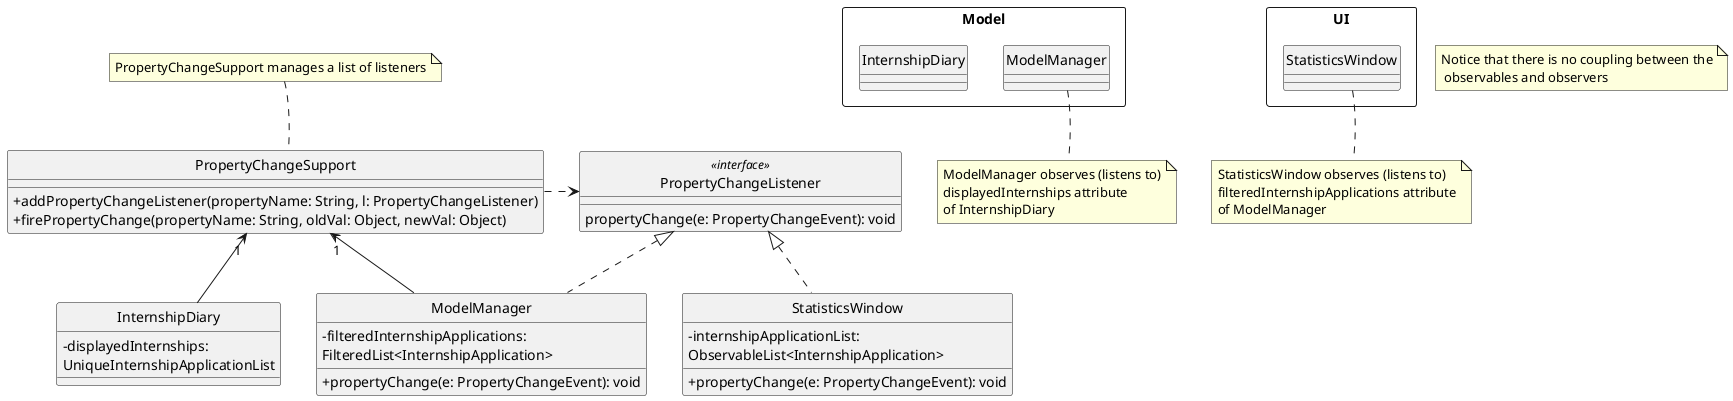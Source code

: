@startuml

hide circle
skinparam classAttributeIconSize 0

package Model <<Rectangle>> {
    class InternshipDiary
    class ModelManager
}

package UI <<Rectangle>> {
    class StatisticsWindow
}

note "PropertyChangeSupport manages a list of listeners" as manageListeners
PropertyChangeSupport .up[hidden]. manageListeners
PropertyChangeSupport .up. manageListeners

note "ModelManager observes (listens to)\ndisplayedInternships attribute\nof InternshipDiary" as modelManagerObserves
modelManagerObserves .up[hidden]. ModelManager
modelManagerObserves .up. ModelManager

note "StatisticsWindow observes (listens to)\nfilteredInternshipApplications attribute\nof ModelManager" as statisticsWindowObserves
statisticsWindowObserves .up[hidden]. StatisticsWindow
statisticsWindowObserves .up. StatisticsWindow

note "Notice that there is no coupling between the\n observables and observers" as N1


Class InternshipDiary {
    - displayedInternships: \nUniqueInternshipApplicationList
'    - changes: PropertyChangeSupport
'    + addPropertyChangeListener(ListenerPropertyType propertyType, \nPropertyChangeListener l): void
'    + firePropertyChange(ListenerPropertyType propertyType, \nObject newValue): void
}

Class ModelManager implements PropertyChangeListener {
     - filteredInternshipApplications: \nFilteredList<InternshipApplication>
'    - changes: PropertyChangeSupport
'    + addPropertyChangeListener(ListenerPropertyType propertyType, \nPropertyChangeListener l): void
'    + firePropertyChange(ListenerPropertyType propertyType, Object newValue): void
    + propertyChange(e: PropertyChangeEvent): void
'    - refreshFilteredInternshipApplications(Object newInternshipApplications)
'    - fireAllPropertyChanges(): void
}

Class StatisticsWindow implements PropertyChangeListener {
    - internshipApplicationList: \nObservableList<InternshipApplication>
    + propertyChange(e: PropertyChangeEvent): void
}

class PropertyChangeListener <<interface>> {
    propertyChange(e: PropertyChangeEvent): void
}

class PropertyChangeSupport {
    + addPropertyChangeListener(propertyName: String, l: PropertyChangeListener)
    + firePropertyChange(propertyName: String, oldVal: Object, newVal: Object)
}

InternshipDiary -up-> "1" PropertyChangeSupport
ModelManager -up-> "1" PropertyChangeSupport

PropertyChangeSupport .right.> PropertyChangeListener

'enum ListenerPropertyType <<enumeration>> {
'    DISPLAYED_INTERNSHIPS
'    FILTERED_INTERNSHIP_APPLICATIONS
'    VIEW_TYPE
'    COMPARATOR
'    PREDICATE
'    DISPLAYED_INTERNSHIP_DETAILS
'}
'
'InternshipDiary ..> ListenerPropertyType
'ModelManager ..> ListenerPropertyType

'StatisticsWindow -left- ModelManager: observes\n (listens to) >
'
'ModelManager -left- InternshipDiary: observes\n (listens to) >

'        logic.addPropertyChangeListener(FILTERED_INTERNSHIP_APPLICATIONS, internshipApplicationListPanel);
'        logic.addPropertyChangeListener(FILTERED_INTERNSHIP_APPLICATIONS, statisticsWindow);
'        logic.addPropertyChangeListener(FILTERED_INTERNSHIP_APPLICATIONS, statisticsBarFooter);
'        logic.addPropertyChangeListener(COMPARATOR, comparatorDisplayFooter);
'        logic.addPropertyChangeListener(PREDICATE, predicateDisplayFooter);
'        logic.addPropertyChangeListener(PREDICATE, internshipApplicationDetailSetter);
'        logic.addPropertyChangeListener(VIEW_TYPE, viewDisplayFooter);
'        logic.addPropertyChangeListener(DISPLAYED_INTERNSHIP_DETAIL, internshipApplicationDetailSetter);



@enduml

